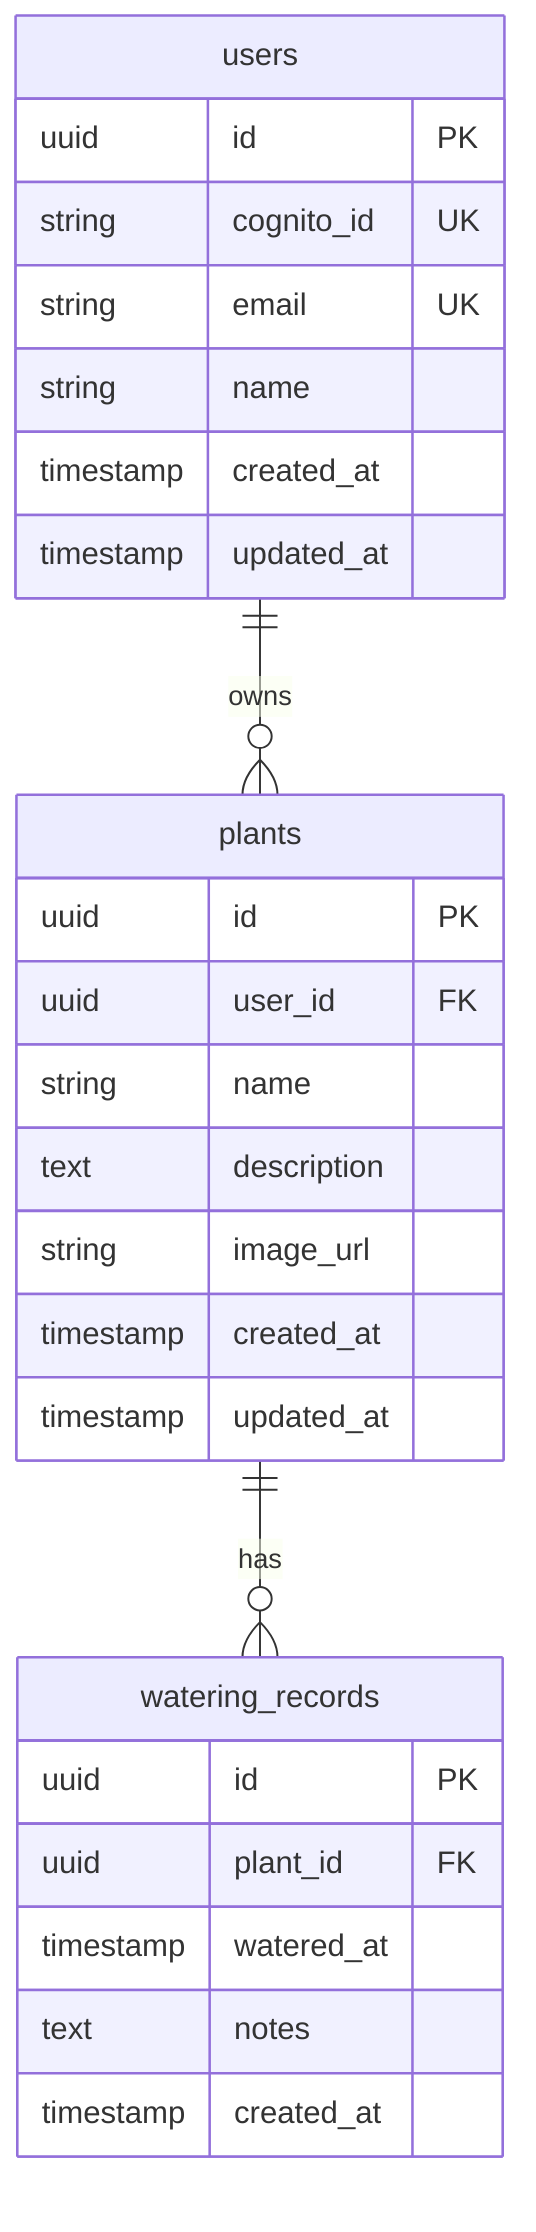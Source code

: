 erDiagram
    users ||--o{ plants : "owns"
    plants ||--o{ watering_records : "has"
    
    users {
        uuid id PK
        string cognito_id UK
        string email UK
        string name
        timestamp created_at
        timestamp updated_at
    }
    
    plants {
        uuid id PK
        uuid user_id FK
        string name
        text description
        string image_url
        timestamp created_at
        timestamp updated_at
    }
    
    watering_records {
        uuid id PK
        uuid plant_id FK
        timestamp watered_at
        text notes
        timestamp created_at
    }